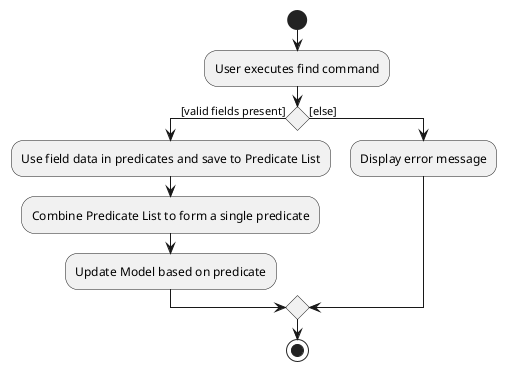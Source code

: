 @startuml
start
:User executes find command;

'Since the beta syntax does not support placing the condition outside the
'diamond we place it as the true branch instead.

if () then ([valid fields present])
    :Use field data in predicates and save to Predicate List;
    :Combine Predicate List to form a single predicate;
    :Update Model based on predicate;
else ([else])
    :Display error message;
endif
stop
@enduml
